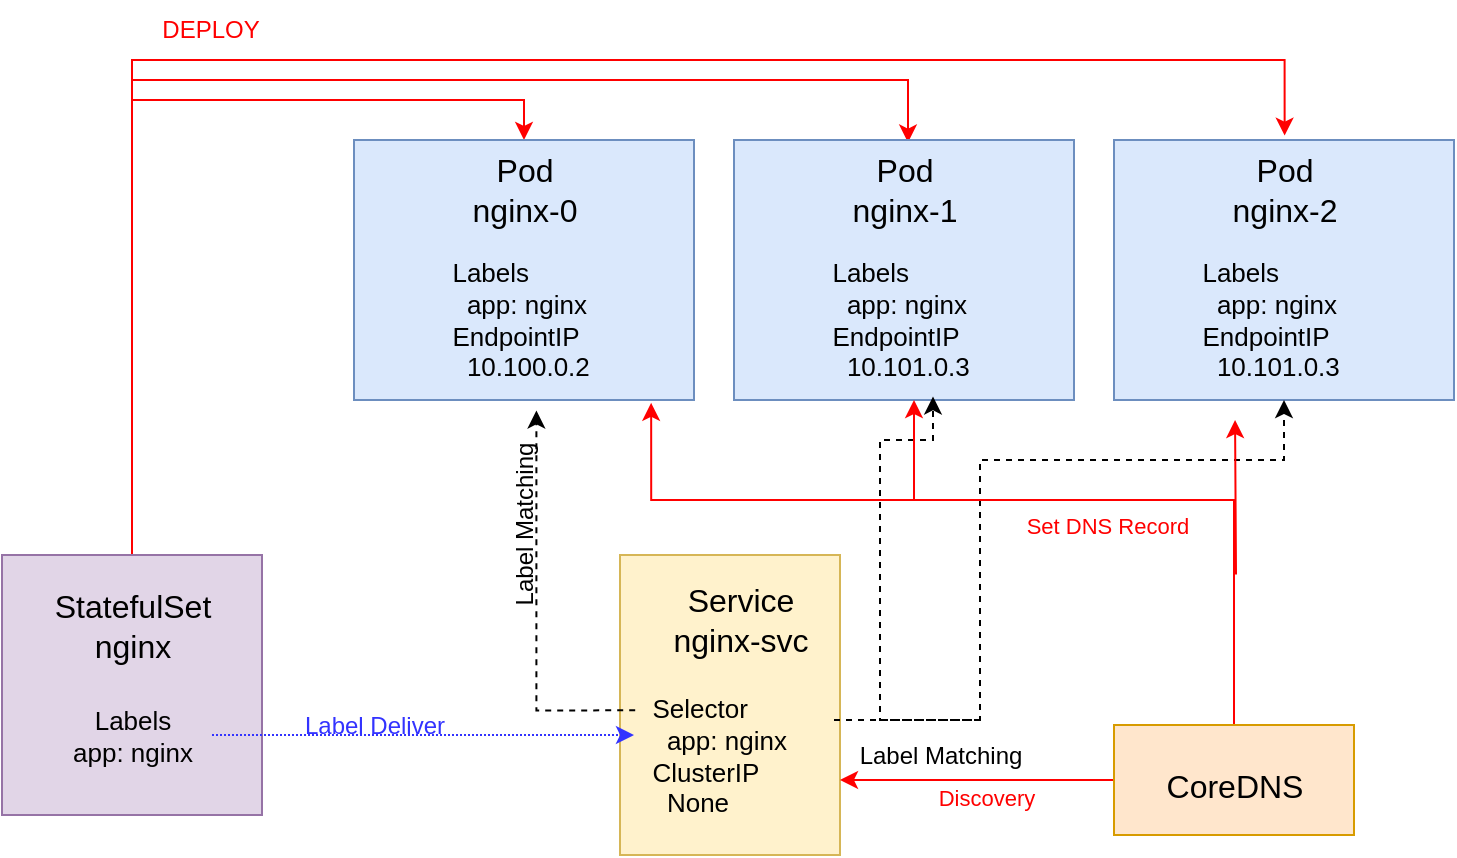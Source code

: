 <mxfile version="20.3.2" type="github">
  <diagram id="hBw4ET_6F7DStE3C6qZ2" name="페이지-1">
    <mxGraphModel dx="1203" dy="632" grid="1" gridSize="10" guides="1" tooltips="1" connect="1" arrows="1" fold="1" page="1" pageScale="1" pageWidth="827" pageHeight="1169" math="0" shadow="0">
      <root>
        <mxCell id="0" />
        <mxCell id="1" parent="0" />
        <mxCell id="xYwAg60h0ugoPMB3bqwQ-25" style="edgeStyle=orthogonalEdgeStyle;rounded=0;orthogonalLoop=1;jettySize=auto;html=1;exitX=0.5;exitY=0;exitDx=0;exitDy=0;fontSize=12;entryX=0.5;entryY=0;entryDx=0;entryDy=0;strokeColor=#FF0000;" parent="1" target="xYwAg60h0ugoPMB3bqwQ-37" edge="1">
          <mxGeometry relative="1" as="geometry">
            <mxPoint x="327" y="180" as="targetPoint" />
            <mxPoint x="116" y="190" as="sourcePoint" />
            <Array as="points">
              <mxPoint x="116" y="170" />
              <mxPoint x="312" y="170" />
            </Array>
          </mxGeometry>
        </mxCell>
        <mxCell id="xYwAg60h0ugoPMB3bqwQ-26" style="edgeStyle=orthogonalEdgeStyle;rounded=0;orthogonalLoop=1;jettySize=auto;html=1;fontSize=12;entryX=0.513;entryY=0.025;entryDx=0;entryDy=0;entryPerimeter=0;strokeColor=#FF0000;" parent="1" target="xYwAg60h0ugoPMB3bqwQ-43" edge="1">
          <mxGeometry relative="1" as="geometry">
            <mxPoint x="467" y="180" as="targetPoint" />
            <Array as="points">
              <mxPoint x="116" y="160" />
              <mxPoint x="504" y="160" />
            </Array>
            <mxPoint x="116" y="195" as="sourcePoint" />
          </mxGeometry>
        </mxCell>
        <mxCell id="xYwAg60h0ugoPMB3bqwQ-27" style="edgeStyle=orthogonalEdgeStyle;rounded=0;orthogonalLoop=1;jettySize=auto;html=1;fontSize=12;entryX=0.504;entryY=-0.044;entryDx=0;entryDy=0;entryPerimeter=0;strokeColor=#FF0000;exitX=0.5;exitY=0;exitDx=0;exitDy=0;" parent="1" source="xYwAg60h0ugoPMB3bqwQ-1" target="xYwAg60h0ugoPMB3bqwQ-47" edge="1">
          <mxGeometry relative="1" as="geometry">
            <mxPoint x="621" y="180" as="targetPoint" />
            <Array as="points">
              <mxPoint x="116" y="150" />
              <mxPoint x="693" y="150" />
            </Array>
            <mxPoint x="116" y="195" as="sourcePoint" />
          </mxGeometry>
        </mxCell>
        <mxCell id="xYwAg60h0ugoPMB3bqwQ-14" value="Pod&lt;br&gt;nginx-abcdef-123456" style="text;html=1;align=center;verticalAlign=middle;resizable=0;points=[];autosize=1;strokeColor=none;fillColor=none;fontSize=16;" parent="1" vertex="1">
          <mxGeometry x="227" y="190" width="170" height="50" as="geometry" />
        </mxCell>
        <mxCell id="xYwAg60h0ugoPMB3bqwQ-15" value="Labels&lt;br style=&quot;font-size: 13px;&quot;&gt;app: nginx" style="text;html=1;align=center;verticalAlign=middle;resizable=0;points=[];autosize=1;strokeColor=none;fillColor=none;fontSize=13;" parent="1" vertex="1">
          <mxGeometry x="272" y="240" width="80" height="40" as="geometry" />
        </mxCell>
        <mxCell id="xYwAg60h0ugoPMB3bqwQ-36" style="edgeStyle=orthogonalEdgeStyle;rounded=0;orthogonalLoop=1;jettySize=auto;html=1;exitX=0.5;exitY=1;exitDx=0;exitDy=0;fontSize=12;" parent="1" edge="1">
          <mxGeometry relative="1" as="geometry">
            <mxPoint x="325" y="340" as="sourcePoint" />
            <mxPoint x="325" y="340" as="targetPoint" />
          </mxGeometry>
        </mxCell>
        <mxCell id="xYwAg60h0ugoPMB3bqwQ-40" value="" style="group" parent="1" vertex="1" connectable="0">
          <mxGeometry x="227" y="190" width="170" height="130.001" as="geometry" />
        </mxCell>
        <mxCell id="xYwAg60h0ugoPMB3bqwQ-37" value="" style="rounded=0;whiteSpace=wrap;html=1;fontSize=12;fillColor=#dae8fc;strokeColor=#6c8ebf;" parent="xYwAg60h0ugoPMB3bqwQ-40" vertex="1">
          <mxGeometry width="170" height="130" as="geometry" />
        </mxCell>
        <mxCell id="xYwAg60h0ugoPMB3bqwQ-38" value="Pod&lt;br&gt;nginx-0" style="text;html=1;align=center;verticalAlign=middle;resizable=0;points=[];autosize=1;strokeColor=none;fillColor=none;fontSize=16;" parent="xYwAg60h0ugoPMB3bqwQ-40" vertex="1">
          <mxGeometry x="45" width="80" height="50" as="geometry" />
        </mxCell>
        <mxCell id="xYwAg60h0ugoPMB3bqwQ-39" value="&amp;nbsp; Labels&lt;br style=&quot;font-size: 13px;&quot;&gt;&amp;nbsp; &amp;nbsp; app: nginx&lt;br&gt;&amp;nbsp; EndpointIP&lt;br&gt;&amp;nbsp; &amp;nbsp; 10.100.0.2" style="text;html=1;align=left;verticalAlign=middle;resizable=0;points=[];autosize=1;strokeColor=none;fillColor=none;fontSize=13;" parent="xYwAg60h0ugoPMB3bqwQ-40" vertex="1">
          <mxGeometry x="40" y="50.001" width="100" height="80" as="geometry" />
        </mxCell>
        <mxCell id="xYwAg60h0ugoPMB3bqwQ-41" value="" style="group" parent="1" vertex="1" connectable="0">
          <mxGeometry x="417" y="190" width="170" height="130" as="geometry" />
        </mxCell>
        <mxCell id="xYwAg60h0ugoPMB3bqwQ-42" value="" style="rounded=0;whiteSpace=wrap;html=1;fontSize=12;fillColor=#dae8fc;strokeColor=#6c8ebf;" parent="xYwAg60h0ugoPMB3bqwQ-41" vertex="1">
          <mxGeometry width="170" height="130" as="geometry" />
        </mxCell>
        <mxCell id="xYwAg60h0ugoPMB3bqwQ-43" value="Pod&lt;br&gt;nginx-1" style="text;html=1;align=center;verticalAlign=middle;resizable=0;points=[];autosize=1;strokeColor=none;fillColor=none;fontSize=16;" parent="xYwAg60h0ugoPMB3bqwQ-41" vertex="1">
          <mxGeometry x="45" width="80" height="50" as="geometry" />
        </mxCell>
        <mxCell id="xYwAg60h0ugoPMB3bqwQ-44" value="&amp;nbsp; Labels&lt;br style=&quot;font-size: 13px;&quot;&gt;&amp;nbsp; &amp;nbsp; app: nginx&lt;br&gt;&amp;nbsp; EndpointIP&lt;br&gt;&amp;nbsp; &amp;nbsp; 10.101.0.3" style="text;html=1;align=left;verticalAlign=middle;resizable=0;points=[];autosize=1;strokeColor=none;fillColor=none;fontSize=13;" parent="xYwAg60h0ugoPMB3bqwQ-41" vertex="1">
          <mxGeometry x="40" y="50" width="100" height="80" as="geometry" />
        </mxCell>
        <mxCell id="xYwAg60h0ugoPMB3bqwQ-45" value="" style="group" parent="1" vertex="1" connectable="0">
          <mxGeometry x="607" y="190" width="170" height="130" as="geometry" />
        </mxCell>
        <mxCell id="xYwAg60h0ugoPMB3bqwQ-46" value="" style="rounded=0;whiteSpace=wrap;html=1;fontSize=12;fillColor=#dae8fc;strokeColor=#6c8ebf;" parent="xYwAg60h0ugoPMB3bqwQ-45" vertex="1">
          <mxGeometry width="170" height="130" as="geometry" />
        </mxCell>
        <mxCell id="xYwAg60h0ugoPMB3bqwQ-47" value="Pod&lt;br&gt;nginx-2" style="text;html=1;align=center;verticalAlign=middle;resizable=0;points=[];autosize=1;strokeColor=none;fillColor=none;fontSize=16;" parent="xYwAg60h0ugoPMB3bqwQ-45" vertex="1">
          <mxGeometry x="45" width="80" height="50" as="geometry" />
        </mxCell>
        <mxCell id="xYwAg60h0ugoPMB3bqwQ-48" value="&lt;span style=&quot;&quot;&gt;&amp;nbsp; Labels&lt;/span&gt;&lt;br style=&quot;&quot;&gt;&lt;span style=&quot;&quot;&gt;&amp;nbsp; &amp;nbsp; app: nginx&lt;/span&gt;&lt;br style=&quot;&quot;&gt;&lt;span style=&quot;&quot;&gt;&amp;nbsp; EndpointIP&lt;/span&gt;&lt;br style=&quot;&quot;&gt;&lt;div style=&quot;&quot;&gt;&lt;span style=&quot;background-color: initial;&quot;&gt;&amp;nbsp; &amp;nbsp; 10.101.0.3&lt;/span&gt;&lt;/div&gt;" style="text;html=1;align=left;verticalAlign=middle;resizable=0;points=[];autosize=1;strokeColor=none;fillColor=none;fontSize=13;" parent="xYwAg60h0ugoPMB3bqwQ-45" vertex="1">
          <mxGeometry x="35" y="50" width="100" height="80" as="geometry" />
        </mxCell>
        <mxCell id="xYwAg60h0ugoPMB3bqwQ-1" value="" style="whiteSpace=wrap;html=1;aspect=fixed;fillColor=#e1d5e7;strokeColor=#9673a6;" parent="1" vertex="1">
          <mxGeometry x="51" y="397.5" width="130" height="130" as="geometry" />
        </mxCell>
        <mxCell id="xYwAg60h0ugoPMB3bqwQ-2" value="StatefulSet&lt;br&gt;nginx" style="text;html=1;align=center;verticalAlign=middle;resizable=0;points=[];autosize=1;strokeColor=none;fillColor=none;fontSize=16;" parent="1" vertex="1">
          <mxGeometry x="66" y="407.5" width="100" height="50" as="geometry" />
        </mxCell>
        <mxCell id="xYwAg60h0ugoPMB3bqwQ-5" value="Labels&lt;br style=&quot;font-size: 13px;&quot;&gt;app: nginx" style="text;html=1;align=center;verticalAlign=middle;resizable=0;points=[];autosize=1;strokeColor=none;fillColor=none;fontSize=13;" parent="1" vertex="1">
          <mxGeometry x="76" y="467.5" width="80" height="40" as="geometry" />
        </mxCell>
        <mxCell id="xYwAg60h0ugoPMB3bqwQ-50" value="" style="whiteSpace=wrap;html=1;fillColor=#fff2cc;strokeColor=#d6b656;" parent="1" vertex="1">
          <mxGeometry x="360" y="397.5" width="110" height="150" as="geometry" />
        </mxCell>
        <mxCell id="xYwAg60h0ugoPMB3bqwQ-52" value="Service&lt;br&gt;nginx-svc" style="text;html=1;align=center;verticalAlign=middle;resizable=0;points=[];autosize=1;strokeColor=none;fillColor=none;fontSize=16;" parent="1" vertex="1">
          <mxGeometry x="375" y="405" width="90" height="50" as="geometry" />
        </mxCell>
        <mxCell id="xYwAg60h0ugoPMB3bqwQ-54" style="edgeStyle=orthogonalEdgeStyle;rounded=0;orthogonalLoop=1;jettySize=auto;html=1;fontSize=12;dashed=1;" parent="1" source="xYwAg60h0ugoPMB3bqwQ-53" target="xYwAg60h0ugoPMB3bqwQ-48" edge="1">
          <mxGeometry relative="1" as="geometry">
            <Array as="points">
              <mxPoint x="540" y="480" />
              <mxPoint x="540" y="350" />
              <mxPoint x="692" y="350" />
            </Array>
          </mxGeometry>
        </mxCell>
        <mxCell id="xYwAg60h0ugoPMB3bqwQ-55" style="edgeStyle=orthogonalEdgeStyle;rounded=0;orthogonalLoop=1;jettySize=auto;html=1;entryX=0.505;entryY=0.978;entryDx=0;entryDy=0;entryPerimeter=0;fontSize=12;dashed=1;" parent="1" edge="1">
          <mxGeometry relative="1" as="geometry">
            <mxPoint x="540" y="480" as="sourcePoint" />
            <mxPoint x="516.5" y="318.24" as="targetPoint" />
            <Array as="points">
              <mxPoint x="490" y="480" />
              <mxPoint x="490" y="340" />
              <mxPoint x="516" y="340" />
            </Array>
          </mxGeometry>
        </mxCell>
        <mxCell id="xYwAg60h0ugoPMB3bqwQ-56" style="edgeStyle=orthogonalEdgeStyle;rounded=0;orthogonalLoop=1;jettySize=auto;html=1;entryX=0.512;entryY=1.065;entryDx=0;entryDy=0;entryPerimeter=0;fontSize=12;dashed=1;startArrow=none;exitX=0.006;exitY=0.221;exitDx=0;exitDy=0;exitPerimeter=0;" parent="1" source="xYwAg60h0ugoPMB3bqwQ-53" target="xYwAg60h0ugoPMB3bqwQ-39" edge="1">
          <mxGeometry relative="1" as="geometry">
            <Array as="points">
              <mxPoint x="318" y="475" />
            </Array>
            <mxPoint x="362" y="462.5" as="sourcePoint" />
          </mxGeometry>
        </mxCell>
        <mxCell id="xYwAg60h0ugoPMB3bqwQ-53" value="&amp;nbsp; Selector&lt;br&gt;&amp;nbsp; &amp;nbsp; app: nginx&lt;font style=&quot;font-size: 9px;&quot;&gt;&lt;br style=&quot;font-size: 9px;&quot;&gt;&lt;/font&gt;&amp;nbsp; ClusterIP&lt;br&gt;&amp;nbsp; &amp;nbsp; None" style="text;html=1;align=left;verticalAlign=middle;resizable=0;points=[];autosize=1;strokeColor=none;fillColor=none;fontSize=13;" parent="1" vertex="1">
          <mxGeometry x="367" y="457.5" width="100" height="80" as="geometry" />
        </mxCell>
        <mxCell id="xYwAg60h0ugoPMB3bqwQ-57" style="edgeStyle=orthogonalEdgeStyle;rounded=0;orthogonalLoop=1;jettySize=auto;html=1;fontSize=12;dashed=1;dashPattern=1 1;strokeColor=#3333FF;" parent="1" source="xYwAg60h0ugoPMB3bqwQ-5" target="xYwAg60h0ugoPMB3bqwQ-53" edge="1">
          <mxGeometry relative="1" as="geometry">
            <Array as="points">
              <mxPoint x="116" y="487.5" />
              <mxPoint x="507" y="487.5" />
            </Array>
          </mxGeometry>
        </mxCell>
        <mxCell id="xYwAg60h0ugoPMB3bqwQ-66" value="DEPLOY" style="text;html=1;align=center;verticalAlign=middle;resizable=0;points=[];autosize=1;strokeColor=none;fillColor=none;fontSize=12;fontColor=#FF0000;rotation=0;" parent="1" vertex="1">
          <mxGeometry x="120" y="120" width="70" height="30" as="geometry" />
        </mxCell>
        <mxCell id="xYwAg60h0ugoPMB3bqwQ-70" value="Label Deliver" style="text;html=1;align=center;verticalAlign=middle;resizable=0;points=[];autosize=1;strokeColor=none;fillColor=none;fontSize=12;fontColor=#3333FF;" parent="1" vertex="1">
          <mxGeometry x="192" y="467.5" width="90" height="30" as="geometry" />
        </mxCell>
        <mxCell id="RLCL3kJltLWnA1ej4FfQ-2" value="Label Matching" style="text;html=1;align=center;verticalAlign=middle;resizable=0;points=[];autosize=1;strokeColor=none;fillColor=none;fontSize=12;fontColor=#000000;rotation=270;" vertex="1" parent="1">
          <mxGeometry x="262" y="367.5" width="100" height="30" as="geometry" />
        </mxCell>
        <mxCell id="RLCL3kJltLWnA1ej4FfQ-4" value="Label Matching" style="text;html=1;align=center;verticalAlign=middle;resizable=0;points=[];autosize=1;strokeColor=none;fillColor=none;fontSize=12;fontColor=#000000;" vertex="1" parent="1">
          <mxGeometry x="470" y="482.5" width="100" height="30" as="geometry" />
        </mxCell>
        <mxCell id="RLCL3kJltLWnA1ej4FfQ-7" style="edgeStyle=orthogonalEdgeStyle;rounded=0;orthogonalLoop=1;jettySize=auto;html=1;exitX=0.5;exitY=1;exitDx=0;exitDy=0;dashed=1;dashPattern=1 1;strokeColor=#3333FF;fontSize=9;fontColor=#000000;" edge="1" parent="1" source="RLCL3kJltLWnA1ej4FfQ-6">
          <mxGeometry relative="1" as="geometry">
            <mxPoint x="667.526" y="520" as="targetPoint" />
          </mxGeometry>
        </mxCell>
        <mxCell id="RLCL3kJltLWnA1ej4FfQ-8" style="edgeStyle=orthogonalEdgeStyle;rounded=0;orthogonalLoop=1;jettySize=auto;html=1;entryX=1;entryY=0.75;entryDx=0;entryDy=0;strokeColor=#FF0000;fontSize=9;fontColor=#000000;" edge="1" parent="1" source="RLCL3kJltLWnA1ej4FfQ-6" target="xYwAg60h0ugoPMB3bqwQ-50">
          <mxGeometry relative="1" as="geometry" />
        </mxCell>
        <mxCell id="RLCL3kJltLWnA1ej4FfQ-11" style="edgeStyle=orthogonalEdgeStyle;rounded=0;orthogonalLoop=1;jettySize=auto;html=1;exitX=0.5;exitY=0;exitDx=0;exitDy=0;strokeColor=#FF0000;fontSize=16;fontColor=#000000;" edge="1" parent="1" source="RLCL3kJltLWnA1ej4FfQ-6">
          <mxGeometry relative="1" as="geometry">
            <mxPoint x="667.526" y="330.0" as="targetPoint" />
          </mxGeometry>
        </mxCell>
        <mxCell id="RLCL3kJltLWnA1ej4FfQ-12" style="edgeStyle=orthogonalEdgeStyle;rounded=0;orthogonalLoop=1;jettySize=auto;html=1;strokeColor=#FF0000;fontSize=16;fontColor=#000000;" edge="1" parent="1" source="RLCL3kJltLWnA1ej4FfQ-6" target="xYwAg60h0ugoPMB3bqwQ-44">
          <mxGeometry relative="1" as="geometry">
            <Array as="points">
              <mxPoint x="667" y="370" />
              <mxPoint x="507" y="370" />
            </Array>
          </mxGeometry>
        </mxCell>
        <mxCell id="RLCL3kJltLWnA1ej4FfQ-13" style="edgeStyle=orthogonalEdgeStyle;rounded=0;orthogonalLoop=1;jettySize=auto;html=1;entryX=0.874;entryY=1.011;entryDx=0;entryDy=0;entryPerimeter=0;strokeColor=#FF0000;fontSize=16;fontColor=#000000;" edge="1" parent="1" source="RLCL3kJltLWnA1ej4FfQ-6" target="xYwAg60h0ugoPMB3bqwQ-37">
          <mxGeometry relative="1" as="geometry">
            <Array as="points">
              <mxPoint x="667" y="370" />
              <mxPoint x="376" y="370" />
            </Array>
          </mxGeometry>
        </mxCell>
        <mxCell id="RLCL3kJltLWnA1ej4FfQ-6" value="" style="whiteSpace=wrap;html=1;labelBackgroundColor=default;fontSize=16;fillColor=#ffe6cc;strokeColor=#d79b00;" vertex="1" parent="1">
          <mxGeometry x="607" y="482.5" width="120" height="55" as="geometry" />
        </mxCell>
        <mxCell id="RLCL3kJltLWnA1ej4FfQ-9" value="Discovery" style="text;html=1;align=center;verticalAlign=middle;resizable=0;points=[];autosize=1;strokeColor=none;fillColor=none;fontSize=11;fontColor=#FF0000;fontStyle=0" vertex="1" parent="1">
          <mxGeometry x="508" y="504" width="70" height="30" as="geometry" />
        </mxCell>
        <mxCell id="RLCL3kJltLWnA1ej4FfQ-10" value="&lt;font color=&quot;#000000&quot;&gt;CoreDNS&lt;/font&gt;" style="text;html=1;align=center;verticalAlign=middle;resizable=0;points=[];autosize=1;strokeColor=none;fillColor=none;fontSize=16;fontColor=#FF0000;" vertex="1" parent="1">
          <mxGeometry x="622" y="497.5" width="90" height="30" as="geometry" />
        </mxCell>
        <mxCell id="RLCL3kJltLWnA1ej4FfQ-14" value="Set DNS Record&amp;nbsp;" style="text;html=1;align=center;verticalAlign=middle;resizable=0;points=[];autosize=1;strokeColor=none;fillColor=none;fontSize=11;fontColor=#FF0000;fontStyle=0" vertex="1" parent="1">
          <mxGeometry x="550" y="367.5" width="110" height="30" as="geometry" />
        </mxCell>
      </root>
    </mxGraphModel>
  </diagram>
</mxfile>

